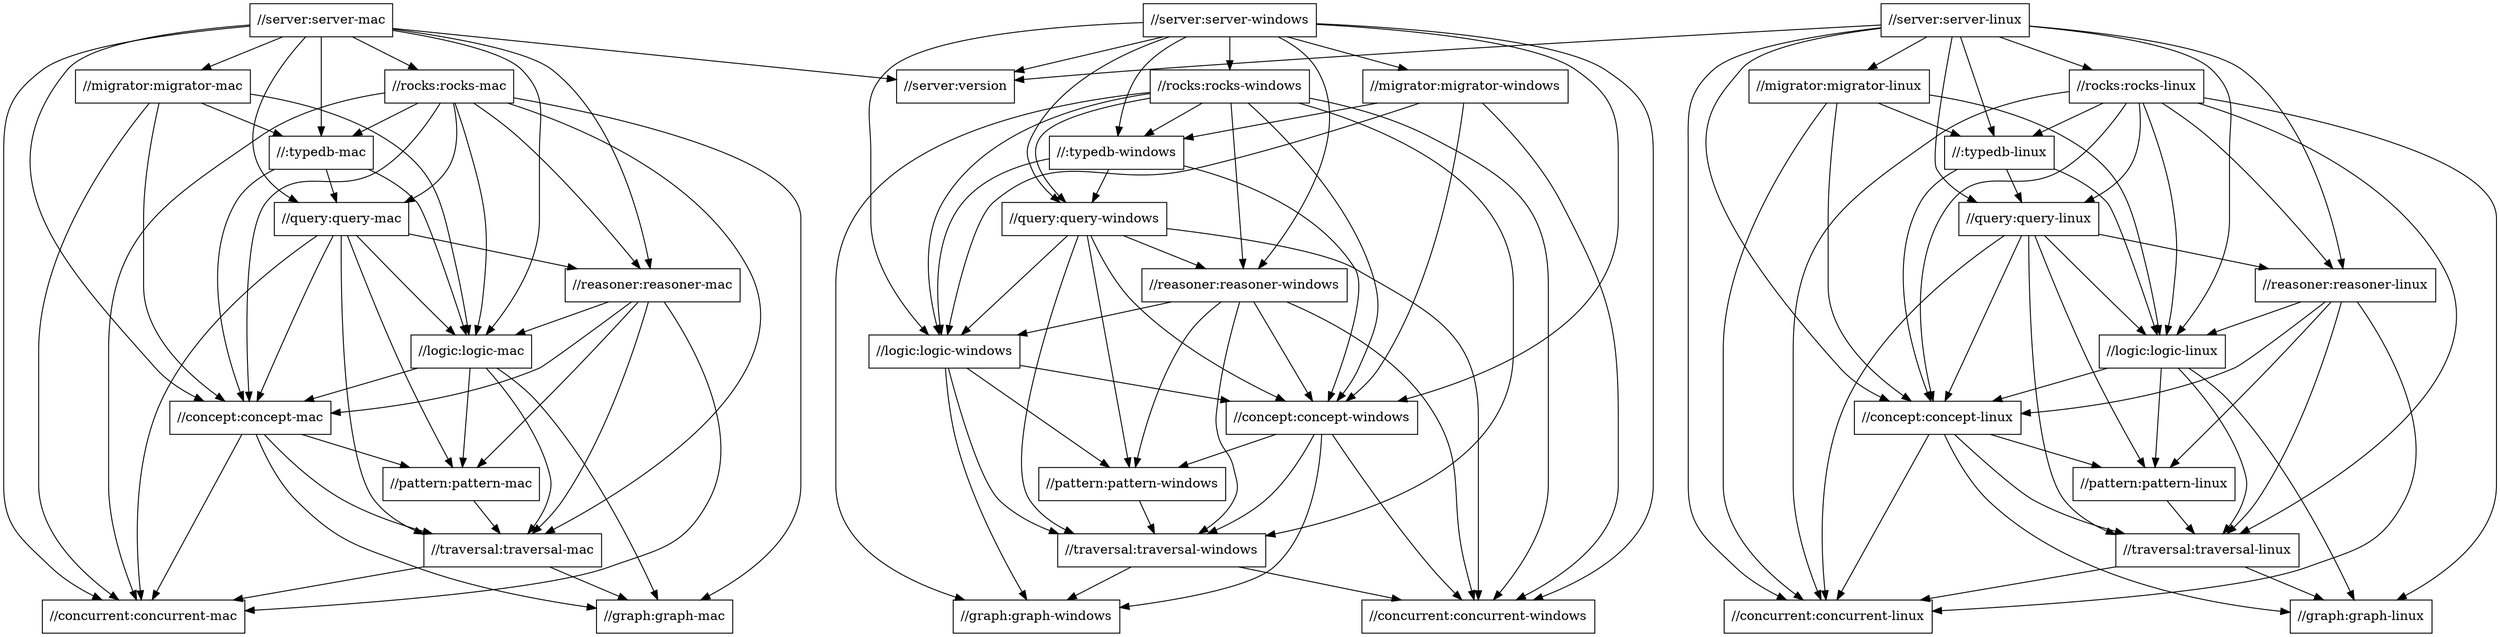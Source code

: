 digraph mygraph {
  node [shape=box];
  "//server:server-mac"
  "//server:server-mac" -> "//:typedb-mac"
  "//server:server-mac" -> "//server:version"
  "//server:server-mac" -> "//concept:concept-mac"
  "//server:server-mac" -> "//concurrent:concurrent-mac"
  "//server:server-mac" -> "//logic:logic-mac"
  "//server:server-mac" -> "//migrator:migrator-mac"
  "//server:server-mac" -> "//query:query-mac"
  "//server:server-mac" -> "//reasoner:reasoner-mac"
  "//server:server-mac" -> "//rocks:rocks-mac"
  "//rocks:rocks-mac"
  "//rocks:rocks-mac" -> "//:typedb-mac"
  "//rocks:rocks-mac" -> "//traversal:traversal-mac"
  "//rocks:rocks-mac" -> "//concept:concept-mac"
  "//rocks:rocks-mac" -> "//concurrent:concurrent-mac"
  "//rocks:rocks-mac" -> "//graph:graph-mac"
  "//rocks:rocks-mac" -> "//logic:logic-mac"
  "//rocks:rocks-mac" -> "//query:query-mac"
  "//rocks:rocks-mac" -> "//reasoner:reasoner-mac"
  "//migrator:migrator-mac"
  "//migrator:migrator-mac" -> "//:typedb-mac"
  "//migrator:migrator-mac" -> "//concept:concept-mac"
  "//migrator:migrator-mac" -> "//concurrent:concurrent-mac"
  "//migrator:migrator-mac" -> "//logic:logic-mac"
  "//:typedb-mac"
  "//:typedb-mac" -> "//concept:concept-mac"
  "//:typedb-mac" -> "//logic:logic-mac"
  "//:typedb-mac" -> "//query:query-mac"
  "//query:query-mac"
  "//query:query-mac" -> "//traversal:traversal-mac"
  "//query:query-mac" -> "//concept:concept-mac"
  "//query:query-mac" -> "//concurrent:concurrent-mac"
  "//query:query-mac" -> "//logic:logic-mac"
  "//query:query-mac" -> "//pattern:pattern-mac"
  "//query:query-mac" -> "//reasoner:reasoner-mac"
  "//reasoner:reasoner-mac"
  "//reasoner:reasoner-mac" -> "//concept:concept-mac"
  "//reasoner:reasoner-mac" -> "//concurrent:concurrent-mac"
  "//reasoner:reasoner-mac" -> "//logic:logic-mac"
  "//reasoner:reasoner-mac" -> "//pattern:pattern-mac"
  "//reasoner:reasoner-mac" -> "//traversal:traversal-mac"
  "//logic:logic-mac"
  "//logic:logic-mac" -> "//concept:concept-mac"
  "//logic:logic-mac" -> "//graph:graph-mac"
  "//logic:logic-mac" -> "//pattern:pattern-mac"
  "//logic:logic-mac" -> "//traversal:traversal-mac"
  "//concept:concept-mac"
  "//concept:concept-mac" -> "//concurrent:concurrent-mac"
  "//concept:concept-mac" -> "//graph:graph-mac"
  "//concept:concept-mac" -> "//pattern:pattern-mac"
  "//concept:concept-mac" -> "//traversal:traversal-mac"
  "//server:server-windows"
  "//server:server-windows" -> "//:typedb-windows"
  "//server:server-windows" -> "//server:version"
  "//server:server-windows" -> "//concept:concept-windows"
  "//server:server-windows" -> "//concurrent:concurrent-windows"
  "//server:server-windows" -> "//logic:logic-windows"
  "//server:server-windows" -> "//migrator:migrator-windows"
  "//server:server-windows" -> "//query:query-windows"
  "//server:server-windows" -> "//reasoner:reasoner-windows"
  "//server:server-windows" -> "//rocks:rocks-windows"
  "//rocks:rocks-windows"
  "//rocks:rocks-windows" -> "//:typedb-windows"
  "//rocks:rocks-windows" -> "//traversal:traversal-windows"
  "//rocks:rocks-windows" -> "//concept:concept-windows"
  "//rocks:rocks-windows" -> "//concurrent:concurrent-windows"
  "//rocks:rocks-windows" -> "//graph:graph-windows"
  "//rocks:rocks-windows" -> "//logic:logic-windows"
  "//rocks:rocks-windows" -> "//query:query-windows"
  "//rocks:rocks-windows" -> "//reasoner:reasoner-windows"
  "//server:server-linux"
  "//server:server-linux" -> "//:typedb-linux"
  "//server:server-linux" -> "//server:version"
  "//server:server-linux" -> "//concept:concept-linux"
  "//server:server-linux" -> "//concurrent:concurrent-linux"
  "//server:server-linux" -> "//logic:logic-linux"
  "//server:server-linux" -> "//migrator:migrator-linux"
  "//server:server-linux" -> "//query:query-linux"
  "//server:server-linux" -> "//reasoner:reasoner-linux"
  "//server:server-linux" -> "//rocks:rocks-linux"
  "//rocks:rocks-linux"
  "//rocks:rocks-linux" -> "//:typedb-linux"
  "//rocks:rocks-linux" -> "//traversal:traversal-linux"
  "//rocks:rocks-linux" -> "//concept:concept-linux"
  "//rocks:rocks-linux" -> "//concurrent:concurrent-linux"
  "//rocks:rocks-linux" -> "//graph:graph-linux"
  "//rocks:rocks-linux" -> "//logic:logic-linux"
  "//rocks:rocks-linux" -> "//query:query-linux"
  "//rocks:rocks-linux" -> "//reasoner:reasoner-linux"
  "//migrator:migrator-linux"
  "//migrator:migrator-linux" -> "//:typedb-linux"
  "//migrator:migrator-linux" -> "//concept:concept-linux"
  "//migrator:migrator-linux" -> "//concurrent:concurrent-linux"
  "//migrator:migrator-linux" -> "//logic:logic-linux"
  "//pattern:pattern-mac"
  "//pattern:pattern-mac" -> "//traversal:traversal-mac"
  "//traversal:traversal-mac"
  "//traversal:traversal-mac" -> "//concurrent:concurrent-mac"
  "//traversal:traversal-mac" -> "//graph:graph-mac"
  "//concurrent:concurrent-mac"
  "//server:version"
  "//:typedb-linux"
  "//:typedb-linux" -> "//concept:concept-linux"
  "//:typedb-linux" -> "//logic:logic-linux"
  "//:typedb-linux" -> "//query:query-linux"
  "//query:query-linux"
  "//query:query-linux" -> "//traversal:traversal-linux"
  "//query:query-linux" -> "//concept:concept-linux"
  "//query:query-linux" -> "//concurrent:concurrent-linux"
  "//query:query-linux" -> "//logic:logic-linux"
  "//query:query-linux" -> "//pattern:pattern-linux"
  "//query:query-linux" -> "//reasoner:reasoner-linux"
  "//reasoner:reasoner-linux"
  "//reasoner:reasoner-linux" -> "//concept:concept-linux"
  "//reasoner:reasoner-linux" -> "//concurrent:concurrent-linux"
  "//reasoner:reasoner-linux" -> "//logic:logic-linux"
  "//reasoner:reasoner-linux" -> "//pattern:pattern-linux"
  "//reasoner:reasoner-linux" -> "//traversal:traversal-linux"
  "//logic:logic-linux"
  "//logic:logic-linux" -> "//concept:concept-linux"
  "//logic:logic-linux" -> "//graph:graph-linux"
  "//logic:logic-linux" -> "//pattern:pattern-linux"
  "//logic:logic-linux" -> "//traversal:traversal-linux"
  "//concept:concept-linux"
  "//concept:concept-linux" -> "//concurrent:concurrent-linux"
  "//concept:concept-linux" -> "//graph:graph-linux"
  "//concept:concept-linux" -> "//pattern:pattern-linux"
  "//concept:concept-linux" -> "//traversal:traversal-linux"
  "//migrator:migrator-windows"
  "//migrator:migrator-windows" -> "//:typedb-windows"
  "//migrator:migrator-windows" -> "//concept:concept-windows"
  "//migrator:migrator-windows" -> "//concurrent:concurrent-windows"
  "//migrator:migrator-windows" -> "//logic:logic-windows"
  "//:typedb-windows"
  "//:typedb-windows" -> "//concept:concept-windows"
  "//:typedb-windows" -> "//logic:logic-windows"
  "//:typedb-windows" -> "//query:query-windows"
  "//query:query-windows"
  "//query:query-windows" -> "//traversal:traversal-windows"
  "//query:query-windows" -> "//concept:concept-windows"
  "//query:query-windows" -> "//concurrent:concurrent-windows"
  "//query:query-windows" -> "//logic:logic-windows"
  "//query:query-windows" -> "//pattern:pattern-windows"
  "//query:query-windows" -> "//reasoner:reasoner-windows"
  "//reasoner:reasoner-windows"
  "//reasoner:reasoner-windows" -> "//concept:concept-windows"
  "//reasoner:reasoner-windows" -> "//concurrent:concurrent-windows"
  "//reasoner:reasoner-windows" -> "//logic:logic-windows"
  "//reasoner:reasoner-windows" -> "//pattern:pattern-windows"
  "//reasoner:reasoner-windows" -> "//traversal:traversal-windows"
  "//logic:logic-windows"
  "//logic:logic-windows" -> "//concept:concept-windows"
  "//logic:logic-windows" -> "//graph:graph-windows"
  "//logic:logic-windows" -> "//pattern:pattern-windows"
  "//logic:logic-windows" -> "//traversal:traversal-windows"
  "//concept:concept-windows"
  "//concept:concept-windows" -> "//concurrent:concurrent-windows"
  "//concept:concept-windows" -> "//graph:graph-windows"
  "//concept:concept-windows" -> "//pattern:pattern-windows"
  "//concept:concept-windows" -> "//traversal:traversal-windows"
  "//pattern:pattern-windows"
  "//pattern:pattern-windows" -> "//traversal:traversal-windows"
  "//traversal:traversal-windows"
  "//traversal:traversal-windows" -> "//concurrent:concurrent-windows"
  "//traversal:traversal-windows" -> "//graph:graph-windows"
  "//graph:graph-windows"
  "//concurrent:concurrent-windows"
  "//graph:graph-mac"
  "//pattern:pattern-linux"
  "//pattern:pattern-linux" -> "//traversal:traversal-linux"
  "//traversal:traversal-linux"
  "//traversal:traversal-linux" -> "//concurrent:concurrent-linux"
  "//traversal:traversal-linux" -> "//graph:graph-linux"
  "//graph:graph-linux"
  "//concurrent:concurrent-linux"
}
